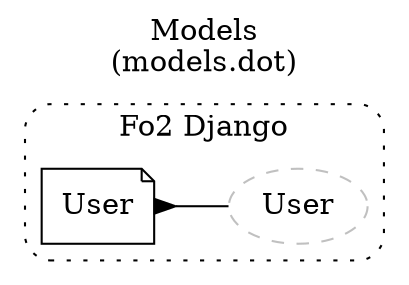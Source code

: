 digraph d_django {
  sortv=1;
  labelloc="t"
  label="Models\n(models.dot)"
  compound=true
  rankdir = LR
  node [
    shape = "note"
  ]

  subgraph cluster_django {
    label = "Fo2 Django"
    style="dotted, rounded"

    {
      node [
        shape = "oval"
        style = "dashed"
        color = gray
      ]
      fo2_user [label="User"]
    }
    User
  }
  User -> fo2_user [dir=back,arrowtail=inv]

}

digraph d_fo2_base {
  sortv=2;
  labelloc="t"
  label="Models\n(models.dot)"
  compound=true
  rankdir = LR
  node [
    shape = "note"
  ]

  subgraph cluster_fo2_base {
    label = "Fo2 Base"
    style="dotted, rounded"

    {
      node [
        shape = "oval"
        style = "dashed"
        color = gray
      ]
      fo2_base_user [label="User"]
    }
    Colaborador
    {
      node [
        shape = "oval"
        style = "dashed"
        color = gray
      ]
      fo2_base_Colaborador [label="Colaborador"]
    }
    Requisicao
    TipoImagem
    Imagem
    {
      node [
        shape = "note"
        style = "dashed"
        color = gray
      ]
      ImagemTag
    }
    {
      node [
        shape = "oval"
        style = "dashed"
        color = gray
      ]
      fo2_base_imagemtag [label="ImagemTag"]
    }
    Tamanho
    {
      node [
        shape = "oval"
        style = "dashed"
        color = gray
      ]
      fo2_base_tamanho [label="Tamanho"]
    }
    {
      node [
        shape = "oval"
        style = "dashed"
        color = gray
      ]
      fo2_base_empresa [label="Empresa"]
    }
    Empresa
    SyncDelTable
    SyncDel

  }

  fo2_base_user -> Colaborador
  Colaborador -> Requisicao
  TipoImagem -> Imagem
  Imagem -> ImagemTag
  ImagemTag -> fo2_base_imagemtag [dir=back,arrowtail=inv]
  Tamanho -> fo2_base_tamanho [dir=back,arrowtail=inv]
  Empresa -> fo2_base_empresa [dir=back,arrowtail=inv]
  SyncDelTable -> SyncDel
  Colaborador -> fo2_base_Colaborador [dir=back,arrowtail=inv]
}

digraph d_fo2_geral {
  sortv=3;
  labelloc="t"
  label="Models\n(models.dot)"
  compound=true
  rankdir = LR
  node [
    shape = "note"
  ]

  subgraph cluster_fo2_geral {
    label = "Fo2 Geral"
    style="dotted, rounded"

    {
      node [
        shape = "oval"
        style = "dashed"
        color = gray
      ]
      fo2_geral_user [label="User"]
    }
    RecordTracking
    Dispositivos
    RoloBipado
    Painel
    PainelModulo
    UsuarioPainelModulo
    InformacaoModulo
    PopAssunto
    Pop
    UsuarioPopAssunto
    TipoParametro
    Parametro
    Config
  }

  fo2_geral_user -> RoloBipado
  Dispositivos ->  RoloBipado

  fo2_geral_user -> UsuarioPainelModulo
  PainelModulo -> UsuarioPainelModulo

  fo2_geral_user -> InformacaoModulo
  PainelModulo -> InformacaoModulo

  PopAssunto -> Pop

  fo2_geral_user -> UsuarioPopAssunto
  PopAssunto -> UsuarioPopAssunto

  TipoParametro -> Parametro

  fo2_geral_user -> Config
  Parametro -> Config

}

digraph d_fo2_produto {
  sortv=4;
  labelloc="t"
  label="Models\n(models.dot)"
  compound=true
  rankdir = LR
  node [
    shape = "note"
  ]

  subgraph cluster_fo2_produto {
    label = "Fo2 Produto"
    style="dotted, rounded"

    {
      node [
        shape = "oval"
        style = "dashed"
        color = gray
      ]
      fo2_produto_Colaborador [label="Colaborador"]
    }
    Composicao
    ComposicaoLinha
    FichaTecnica
    GtinLog
    GtinRange
    {
      node [
        shape = "oval"
        style = "dashed"
        color = gray
      ]
      fo2_produto_imagemtag [label="ImagemTag"]
    }
    Produto
    ProdutoCor
    {
      node [
        shape = "oval"
        style = "dashed"
        color = gray
      ]
      fo2_produto_tamanho [label="Tamanho"]
    }
    ProdutoItem
    {
      node [
        shape = "oval"
        style = "dashed"
        color = gray
      ]
      fo2_produto_produtoitem [label="ProdutoItem"]
    }
    ProdutoTamanho
    TipoFichaTecnica
  }

  Composicao -> Produto
  fo2_produto_imagemtag -> Produto

  Produto -> ProdutoCor
  Composicao -> ProdutoCor

  Produto -> ProdutoTamanho
  fo2_produto_tamanho -> ProdutoTamanho

  Produto -> ProdutoItem
  ProdutoCor -> ProdutoItem
  ProdutoTamanho -> ProdutoItem
  ProdutoItem -> fo2_produto_produtoitem [dir=back,arrowtail=inv]

  Composicao -> ComposicaoLinha

  fo2_produto_Colaborador -> GtinLog
  Produto -> GtinLog
  ProdutoCor -> GtinLog
  ProdutoTamanho -> GtinLog

  TipoFichaTecnica -> FichaTecnica
}

digraph d_fo2_contabil {
  sortv=5;
  labelloc="t"
  label="Models\n(models.dot)"
  compound=true
  rankdir = LR
  node [
    shape = "note"
  ]

  subgraph cluster_fo2_contabil {
    label = "Fo2 Contábil"
    style="dotted, rounded"

    EstoqueManual
  }

}

digraph d_fo2_estoque {
  sortv=6;
  labelloc="t"
  label="Models\n(models.dot)"
  compound=true
  rankdir = LR
  node [
    shape = "note"
  ]

  subgraph cluster_fo2_estoque {
    label = "Fo2 Estoque"
    style="dotted, rounded"

    {
      node [
        shape = "oval"
        style = "dashed"
        color = gray
      ]
      fo2_estoque_user [label="User"]
    }

    TipoMovStq
    DocMovStq
    MovStq
    {
      node [
        shape = "oval"
        style = "dashed"
        color = gray
      ]
      fo2_estoque_produtoitem [label="ProdutoItem"]
    }
  }

  TipoMovStq -> MovStq
  DocMovStq -> MovStq
  fo2_estoque_user -> MovStq
  fo2_estoque_produtoitem -> MovStq
  fo2_estoque_produtoitem -> MovStq

}

digraph d_fo2_logistica {
  sortv=7;
  labelloc="t"
  label="Models\n(models.dot)"
  compound=true
  rankdir = LR
  node [
    shape = "note"
  ]

  subgraph cluster_fo2_logistica {
    label = "Fo2 Logística"
    style="dotted, rounded"

    PosicaoCarga
    NotaFiscal
    RotinaLogistica
    PosicaoCargaAlteracao
    PosicaoCargaAlteracaoLog
    {
      node [
        shape = "oval"
        style = "dashed"
        color = gray
      ]
      fo2_logistica_empresa [label="Empresa"]
    }
    {
      node [
        shape = "oval"
        style = "dashed"
        color = gray
      ]
      fo2_logistica_user [label="User"]
    }
    NfEntrada
    {
      node [
        shape = "note"
        style = "dashed"
        color = gray
      ]
      "NfEntradaAgator" # HDOC_001
    }
    {
      node [
        shape = "note"
        style = "dashed"
        color = gray
      ]
      "NfEntradaTussor" # HDOC_001
    }
  }

  PosicaoCarga -> NotaFiscal

  PosicaoCarga -> PosicaoCargaAlteracao
  PosicaoCarga -> PosicaoCargaAlteracao
  RotinaLogistica -> PosicaoCargaAlteracao

  PosicaoCarga -> PosicaoCargaAlteracaoLog
  PosicaoCarga -> PosicaoCargaAlteracaoLog

  fo2_logistica_empresa -> NfEntrada
  fo2_logistica_user -> NfEntrada
  NfEntrada -> NfEntradaAgator
  NfEntrada -> NfEntradaTussor
}

digraph d_fo2_comercial {
  sortv=8;
  labelloc="t"
  label="Models\n(models.dot)"
  compound=true
  rankdir = LR
  node [
    shape = "note"
  ]

  subgraph cluster_fo2_comercial {
    label = "Fo2 Comercial"
    style="dotted, rounded"

    ModeloPassado
    ModeloPassadoPeriodo
    MetaEstoque
    MetaEstoqueTamanho
    MetaEstoqueCor
    MetaFaturamento
    PendenciaFaturamento
    MetaModeloReferencia
  }

  ModeloPassado -> ModeloPassadoPeriodo
  MetaEstoque -> MetaEstoqueTamanho
  MetaEstoque -> MetaEstoqueCor

}

digraph d_fo2_manutencao {
  sortv=9;
  labelloc="t"
  label="Models\n(models.dot)"
  compound=true
  rankdir = LR
  node [
    shape = "note"
  ]

  subgraph cluster_fo2_manutencao {
    label = "Fo2 Manutenção"
    style="dotted, rounded"

    {
      node [
        shape = "oval"
        style = "dashed"
        color = gray
      ]
      fo2_manutencao_user [label="User"]
    }
    TipoMaquina
    UnidadeTempo
    Frequencia
    Maquina
    UsuarioTipoMaquina
    Atividade
    AtividadeMetrica
    Rotina
    RotinaPasso
    OS
  }

  UnidadeTempo -> Frequencia

  TipoMaquina -> Maquina

  fo2_manutencao_user -> UsuarioTipoMaquina
  TipoMaquina -> UsuarioTipoMaquina

  Atividade -> AtividadeMetrica

  TipoMaquina -> Rotina
  Frequencia -> Rotina

  Rotina -> RotinaPasso
  Atividade -> RotinaPasso

  fo2_manutencao_user -> OS
  Maquina -> OS
  Rotina -> OS

}

digraph d_fo2_email_signature {
  sortv=10;
  labelloc="t"
  label="Models\n(models.dot)"
  compound=true
  rankdir = LR
  node [
    shape = "note"
  ]

  subgraph cluster_fo2_email_signature {
    label = "Fo2 Email Signature"
    style="dotted, rounded"

    Account
    Layout
  }

}

digraph d_fo2_tableheap {
  sortv=11;
  labelloc="t"
  label="Models\n(models.dot)"
  compound=true
  rankdir = LR
  node [
    shape = "note"
  ]

  subgraph cluster_fo2_tableheap {
    label = "Fo2 Produção (lotes) Abandon"
    style="dotted, rounded"

    TableHeap
  }

}

digraph d_fo2_tag {
  sortv=12;
  labelloc="t"
  label="Models\n(models.dot)"
  compound=true
  rankdir = LR
  node [
    shape = "note"
  ]

  subgraph cluster_fo2_tag {
    label = "Fo2 Produção (lotes) Impresso TAG"
    style="dotted, rounded"

    {
      node [
        shape = "oval"
        style = "dashed"
        color = gray
      ]
      fo2_tag_user [label="User"]
    }
    Impresso
    ModeloTermica
    ImpressoraTermica
    UsuarioImpresso
  }

  fo2_tag_user -> UsuarioImpresso
  Impresso -> UsuarioImpresso
  ImpressoraTermica -> UsuarioImpresso
  ModeloTermica -> UsuarioImpresso

}

digraph d_fo2_producao {
  sortv=13;
  labelloc="t"
  label="Models\n(models.dot)"
  compound=true
  rankdir = LR
  node [
    shape = "note"
  ]

  subgraph cluster_fo2_producao {
    label = "Fo2 Produção (lotes) OP"
    style="dotted, rounded"

    {
      node [
        shape = "oval"
        style = "dashed"
        color = gray
      ]
      fo2_producao_user [label="User"]
    }
    Caixa
    Op
    Lote
  }

  fo2_producao_user -> Lote
  Caixa -> Lote
  Op -> Lote

}

digraph d_fo2_producao_solicita {
  sortv=14;
  labelloc="t"
  label="Models\n(models.dot)"
  compound=true
  rankdir = LR
  node [
    shape = "note"
  ]

  subgraph cluster_fo2_producao {
    label = "Fo2 Produção (lotes) Solictação"
    style="dotted, rounded"

    {
      node [
        shape = "oval"
        style = "dashed"
        color = gray
      ]
      fo2_producao_solicita_user [label="User"]
    }
    {
      node [
        shape = "oval"
        style = "dashed"
        color = gray
      ]
      fo2_producao_solicita_lote [label="Lote"]
    }   
    SolicitaLote
    SolicitaLotePedido
    SolicitaLoteQtd
    SolicitaLotePrinted
    EnderecoDisponivel
  }

  fo2_producao_solicita_user -> SolicitaLote
  SolicitaLote -> SolicitaLotePedido
  SolicitaLote -> SolicitaLoteQtd
  fo2_producao_solicita_lote -> SolicitaLoteQtd
  SolicitaLote -> SolicitaLotePrinted
  fo2_producao_solicita_user -> SolicitaLotePrinted

}

digraph d_fo2_rh {
  sortv=15;
  labelloc="t"
  label="Models\n(models.dot)"
  compound=true
  rankdir = LR
  node [
    shape = "note"
  ]

  subgraph cluster_fo2_rh {
    label = "Fo2 RH"
    style="dotted, rounded"

    {
      node [
        shape = "note"
        style = "dotted"
      ]
      "{Sugestao}"
    }

  }

}

digraph d_fo2_remote_files {
  sortv=16;
  labelloc="t"
  label="Models\n(models.dot)"
  compound=true
  rankdir = LR
  node [
    shape = "note"
  ]

  subgraph cluster_fo2_remote_files {
    label = "Fo2 Remote Files"
    style="dotted, rounded"

    Servidor
    Diretorio
  }

  Servidor -> Diretorio

}

digraph d_systextil {
  sortv=17;
  labelloc="t"
  label="Models\n(models.dot)"
  compound=true
  rankdir = LR
  node [
    shape = "note"
  ]

  subgraph cluster_systextil {
    label = "Systêxtil"
    style = "dotted, rounded"

    "ContaEstoque BASI_150"
    "Colecao BASI_140"
    "Estagio MQOP_005"
    "Familia BASI_180"
    "HDoc001 HDOC_001"
    {
      node [
        shape = "note"
        style = "dashed"
        color = gray
      ]
      "TipoContaEstoque" # HDOC_001
    }
    "Periodo PCPC_010"
    "Produto BASI_030"
    "Tamanho BASI_220"
    "Usuario HDOC_030"
    "Empresa FATU_500"
    "TipoTransacao ESTQ_005"
    "LinhaNivel1 BASI_120"
  }

  "HDoc001 HDOC_001" -> TipoContaEstoque

}

digraph d_itat {
  sortv=18;
  labelloc="t"
  label="Models\n(models.dot)"
  compound=true
  rankdir = LR
  node [
    shape = "note"
  ]

  subgraph cluster_systextil {
    label = "ITAT"
    style = "dotted, rounded"

    Company
    Location
    OSType
    "OS(itat)"
    EquipmentType
    Equipment
    InterfaceType
    DhcpConfig
    Interface
    Share
  }

  Company -> Location
  OSType -> "OS(itat)"
  EquipmentType -> Equipment
  Equipment -> DhcpConfig
  Equipment -> DhcpConfig
  InterfaceType -> Interface
  Equipment -> Interface
  DhcpConfig -> Interface
  Equipment -> Share
}

digraph d_fo2_servico {
  sortv=19;
  labelloc="t"
  label="Models\n(models.dot)"
  compound=true
  rankdir = LR
  node [
    shape = "note"
  ]

  subgraph cluster_fo2_producao {
    label = "Fo2 Serviço"
    style="dotted, rounded"

    Classificacao
    Documento
    EquipeAtendimento
    Evento
    FuncaoExercida
    Interacao
    Status
    StatusEvento
    TipoDocumento
    {
      node [
        shape = "oval"
        style = "dashed"
        color = gray
      ]
      fo2_producao_user [label="User"]
    }
    UsuarioFuncao
  }

  EquipeAtendimento -> UsuarioFuncao
  FuncaoExercida -> UsuarioFuncao
  fo2_producao_user -> UsuarioFuncao

  TipoDocumento -> Documento
  fo2_producao_user -> Documento

  Status -> StatusEvento
  Evento -> StatusEvento
  Status -> StatusEvento

  Documento -> Interacao
  Evento -> Interacao
  Status -> Interacao
  fo2_producao_user -> Interacao
  Classificacao -> Interacao
  EquipeAtendimento -> Interacao
}

digraph d_fo2_producao_parametro {
  sortv=20;
  labelloc="t"
  label="Models\n(models.dot)"
  compound=true
  rankdir = LR
  node [
    shape = "note"
  ]

  subgraph cluster_fo2_producao {
    label = "Fo2 Produção (lotes) Parâmetro"
    style="dotted, rounded"

    RegraColecao
    RegraLMTamanho
  }
}

digraph d_fo2_o2 {
  sortv=21;
  labelloc="t"
  label="Models\n(models.dot)"
  compound=true
  rankdir = LR
  node [
    shape = "note"
  ]

  subgraph cluster_fo2_producao {
    label = "Fo2 O2"
    style="dotted, rounded"

    CsrfToken
  }
}

digraph d_fo2_insumo {
  sortv=22;
  labelloc="t"
  label="Models\n(models.dot)"
  compound=true
  rankdir = LR
  node [
    shape = "note"
  ]

  subgraph cluster_fo2_insumo {
    label = "Fo2 Insumo"
    style="dotted, rounded"

    SugestaoCompra
    SugestaoCompraDatas
  }

  SugestaoCompra -> SugestaoCompraDatas

}

digraph d_fo2_tussor {
  sortv=23;
  labelloc="t"
  label="Models\n(models.dot)"
  compound=true
  rankdir = LR
  node [
    shape = "note"
  ]

  subgraph cluster_fo2_producao {
    label = "Fo2 Tussor"
    style="dotted, rounded"

    DIS_DUP
    DIS_CLI
  }
}

digraph d_fo2_persona {
  sortv=24;
  labelloc="t"
  label="Models\n(models.dot)"
  compound=true
  rankdir = LR
  node [
    shape = "note"
  ]

  subgraph cluster_fo2_persona {
    label = "Fo2 Persona"
    style="dotted, rounded"

    {
      node [
        shape = "diamond"
        style = "dotted"
      ]
      " "
    }
  }
}

digraph d_fo2_beneficia {
  sortv=25;
  labelloc="t"
  label="Models\n(models.dot)"
  compound=true
  rankdir = LR
  node [
    shape = "note"
  ]

  subgraph cluster_fo2_beneficia {
    label = "Fo2 Beneficia"
    style="dotted, rounded"

    {
      node [
        shape = "diamond"
        style = "dotted"
      ]
      "  "
    }
  }
}

digraph d_fo2_cd {
  sortv=26;
  labelloc="t"
  label="Models\n(models.dot)"
  compound=true
  rankdir = LR
  node [
    shape = "note"
  ]

  subgraph cluster_fo2_cd {
    label = "Fo2 CD"
    style="dotted, rounded"

    {
      node [
        shape = "diamond"
        style = "dotted"
      ]
      "   "
    }
  }
}

digraph d_fo2_dp {
  sortv=27;
  labelloc="t"
  label="Models\n(models.dot)"
  compound=true
  rankdir = LR
  node [
    shape = "note"
  ]

  subgraph cluster_fo2_dp {
    label = "Fo2 DP"
    style="dotted, rounded"

    {
      node [
        shape = "diamond"
        style = "dotted"
      ]
      "    "
    }
  }
}

